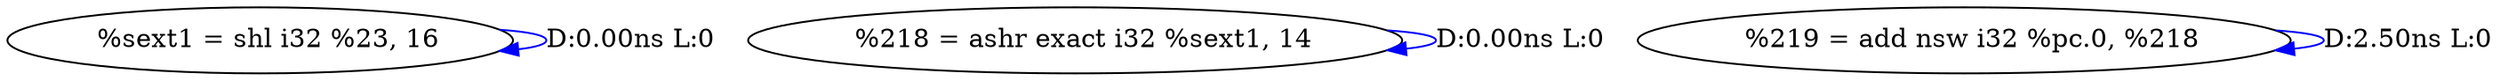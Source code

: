 digraph {
Node0x26092e0[label="  %sext1 = shl i32 %23, 16"];
Node0x26092e0 -> Node0x26092e0[label="D:0.00ns L:0",color=blue];
Node0x26093c0[label="  %218 = ashr exact i32 %sext1, 14"];
Node0x26093c0 -> Node0x26093c0[label="D:0.00ns L:0",color=blue];
Node0x26094a0[label="  %219 = add nsw i32 %pc.0, %218"];
Node0x26094a0 -> Node0x26094a0[label="D:2.50ns L:0",color=blue];
}
